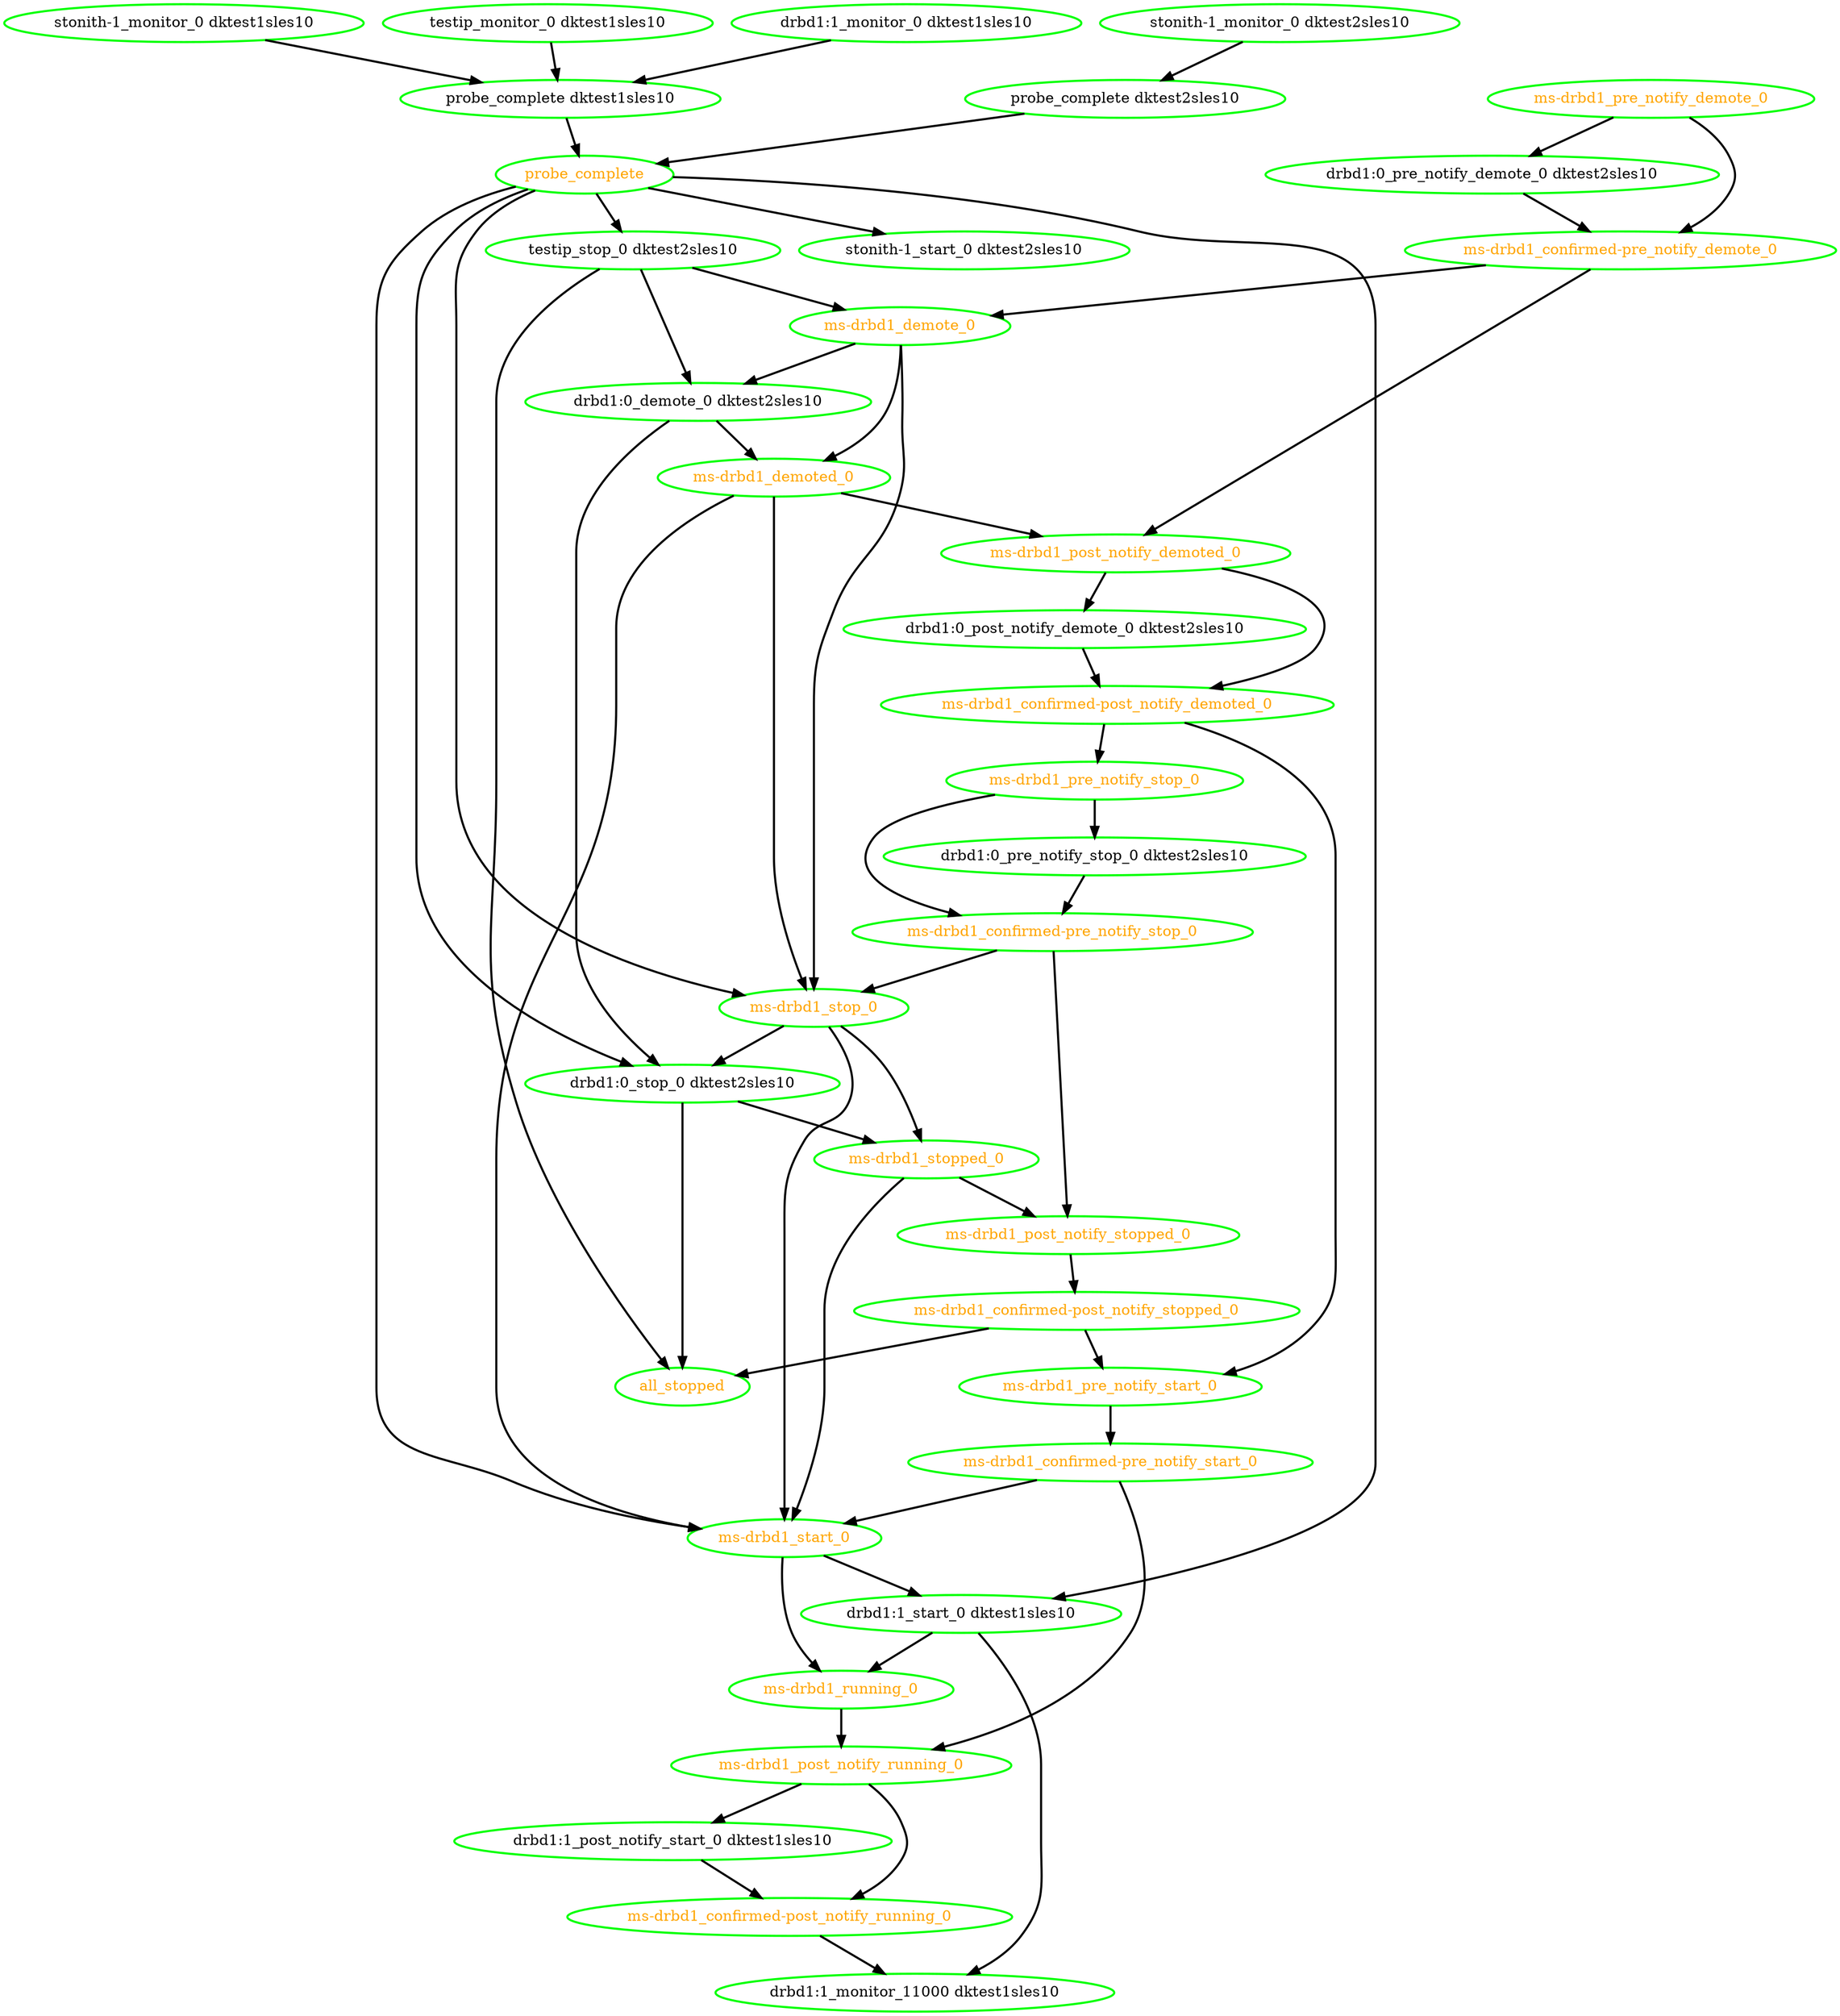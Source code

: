 digraph "g" {
"all_stopped" [ style=bold color="green" fontcolor="orange"  ]
"drbd1:0_demote_0 dktest2sles10" -> "drbd1:0_stop_0 dktest2sles10" [ style = bold]
"drbd1:0_demote_0 dktest2sles10" -> "ms-drbd1_demoted_0" [ style = bold]
"drbd1:0_demote_0 dktest2sles10" [ style=bold color="green" fontcolor="black"  ]
"drbd1:0_post_notify_demote_0 dktest2sles10" -> "ms-drbd1_confirmed-post_notify_demoted_0" [ style = bold]
"drbd1:0_post_notify_demote_0 dktest2sles10" [ style=bold color="green" fontcolor="black"  ]
"drbd1:0_pre_notify_demote_0 dktest2sles10" -> "ms-drbd1_confirmed-pre_notify_demote_0" [ style = bold]
"drbd1:0_pre_notify_demote_0 dktest2sles10" [ style=bold color="green" fontcolor="black"  ]
"drbd1:0_pre_notify_stop_0 dktest2sles10" -> "ms-drbd1_confirmed-pre_notify_stop_0" [ style = bold]
"drbd1:0_pre_notify_stop_0 dktest2sles10" [ style=bold color="green" fontcolor="black"  ]
"drbd1:0_stop_0 dktest2sles10" -> "all_stopped" [ style = bold]
"drbd1:0_stop_0 dktest2sles10" -> "ms-drbd1_stopped_0" [ style = bold]
"drbd1:0_stop_0 dktest2sles10" [ style=bold color="green" fontcolor="black"  ]
"drbd1:1_monitor_0 dktest1sles10" -> "probe_complete dktest1sles10" [ style = bold]
"drbd1:1_monitor_0 dktest1sles10" [ style=bold color="green" fontcolor="black"  ]
"drbd1:1_monitor_11000 dktest1sles10" [ style=bold color="green" fontcolor="black"  ]
"drbd1:1_post_notify_start_0 dktest1sles10" -> "ms-drbd1_confirmed-post_notify_running_0" [ style = bold]
"drbd1:1_post_notify_start_0 dktest1sles10" [ style=bold color="green" fontcolor="black"  ]
"drbd1:1_start_0 dktest1sles10" -> "drbd1:1_monitor_11000 dktest1sles10" [ style = bold]
"drbd1:1_start_0 dktest1sles10" -> "ms-drbd1_running_0" [ style = bold]
"drbd1:1_start_0 dktest1sles10" [ style=bold color="green" fontcolor="black"  ]
"ms-drbd1_confirmed-post_notify_demoted_0" -> "ms-drbd1_pre_notify_start_0" [ style = bold]
"ms-drbd1_confirmed-post_notify_demoted_0" -> "ms-drbd1_pre_notify_stop_0" [ style = bold]
"ms-drbd1_confirmed-post_notify_demoted_0" [ style=bold color="green" fontcolor="orange"  ]
"ms-drbd1_confirmed-post_notify_running_0" -> "drbd1:1_monitor_11000 dktest1sles10" [ style = bold]
"ms-drbd1_confirmed-post_notify_running_0" [ style=bold color="green" fontcolor="orange"  ]
"ms-drbd1_confirmed-post_notify_stopped_0" -> "all_stopped" [ style = bold]
"ms-drbd1_confirmed-post_notify_stopped_0" -> "ms-drbd1_pre_notify_start_0" [ style = bold]
"ms-drbd1_confirmed-post_notify_stopped_0" [ style=bold color="green" fontcolor="orange"  ]
"ms-drbd1_confirmed-pre_notify_demote_0" -> "ms-drbd1_demote_0" [ style = bold]
"ms-drbd1_confirmed-pre_notify_demote_0" -> "ms-drbd1_post_notify_demoted_0" [ style = bold]
"ms-drbd1_confirmed-pre_notify_demote_0" [ style=bold color="green" fontcolor="orange"  ]
"ms-drbd1_confirmed-pre_notify_start_0" -> "ms-drbd1_post_notify_running_0" [ style = bold]
"ms-drbd1_confirmed-pre_notify_start_0" -> "ms-drbd1_start_0" [ style = bold]
"ms-drbd1_confirmed-pre_notify_start_0" [ style=bold color="green" fontcolor="orange"  ]
"ms-drbd1_confirmed-pre_notify_stop_0" -> "ms-drbd1_post_notify_stopped_0" [ style = bold]
"ms-drbd1_confirmed-pre_notify_stop_0" -> "ms-drbd1_stop_0" [ style = bold]
"ms-drbd1_confirmed-pre_notify_stop_0" [ style=bold color="green" fontcolor="orange"  ]
"ms-drbd1_demote_0" -> "drbd1:0_demote_0 dktest2sles10" [ style = bold]
"ms-drbd1_demote_0" -> "ms-drbd1_demoted_0" [ style = bold]
"ms-drbd1_demote_0" -> "ms-drbd1_stop_0" [ style = bold]
"ms-drbd1_demote_0" [ style=bold color="green" fontcolor="orange"  ]
"ms-drbd1_demoted_0" -> "ms-drbd1_post_notify_demoted_0" [ style = bold]
"ms-drbd1_demoted_0" -> "ms-drbd1_start_0" [ style = bold]
"ms-drbd1_demoted_0" -> "ms-drbd1_stop_0" [ style = bold]
"ms-drbd1_demoted_0" [ style=bold color="green" fontcolor="orange"  ]
"ms-drbd1_post_notify_demoted_0" -> "drbd1:0_post_notify_demote_0 dktest2sles10" [ style = bold]
"ms-drbd1_post_notify_demoted_0" -> "ms-drbd1_confirmed-post_notify_demoted_0" [ style = bold]
"ms-drbd1_post_notify_demoted_0" [ style=bold color="green" fontcolor="orange"  ]
"ms-drbd1_post_notify_running_0" -> "drbd1:1_post_notify_start_0 dktest1sles10" [ style = bold]
"ms-drbd1_post_notify_running_0" -> "ms-drbd1_confirmed-post_notify_running_0" [ style = bold]
"ms-drbd1_post_notify_running_0" [ style=bold color="green" fontcolor="orange"  ]
"ms-drbd1_post_notify_stopped_0" -> "ms-drbd1_confirmed-post_notify_stopped_0" [ style = bold]
"ms-drbd1_post_notify_stopped_0" [ style=bold color="green" fontcolor="orange"  ]
"ms-drbd1_pre_notify_demote_0" -> "drbd1:0_pre_notify_demote_0 dktest2sles10" [ style = bold]
"ms-drbd1_pre_notify_demote_0" -> "ms-drbd1_confirmed-pre_notify_demote_0" [ style = bold]
"ms-drbd1_pre_notify_demote_0" [ style=bold color="green" fontcolor="orange"  ]
"ms-drbd1_pre_notify_start_0" -> "ms-drbd1_confirmed-pre_notify_start_0" [ style = bold]
"ms-drbd1_pre_notify_start_0" [ style=bold color="green" fontcolor="orange"  ]
"ms-drbd1_pre_notify_stop_0" -> "drbd1:0_pre_notify_stop_0 dktest2sles10" [ style = bold]
"ms-drbd1_pre_notify_stop_0" -> "ms-drbd1_confirmed-pre_notify_stop_0" [ style = bold]
"ms-drbd1_pre_notify_stop_0" [ style=bold color="green" fontcolor="orange"  ]
"ms-drbd1_running_0" -> "ms-drbd1_post_notify_running_0" [ style = bold]
"ms-drbd1_running_0" [ style=bold color="green" fontcolor="orange"  ]
"ms-drbd1_start_0" -> "drbd1:1_start_0 dktest1sles10" [ style = bold]
"ms-drbd1_start_0" -> "ms-drbd1_running_0" [ style = bold]
"ms-drbd1_start_0" [ style=bold color="green" fontcolor="orange"  ]
"ms-drbd1_stop_0" -> "drbd1:0_stop_0 dktest2sles10" [ style = bold]
"ms-drbd1_stop_0" -> "ms-drbd1_start_0" [ style = bold]
"ms-drbd1_stop_0" -> "ms-drbd1_stopped_0" [ style = bold]
"ms-drbd1_stop_0" [ style=bold color="green" fontcolor="orange"  ]
"ms-drbd1_stopped_0" -> "ms-drbd1_post_notify_stopped_0" [ style = bold]
"ms-drbd1_stopped_0" -> "ms-drbd1_start_0" [ style = bold]
"ms-drbd1_stopped_0" [ style=bold color="green" fontcolor="orange"  ]
"probe_complete dktest1sles10" -> "probe_complete" [ style = bold]
"probe_complete dktest1sles10" [ style=bold color="green" fontcolor="black"  ]
"probe_complete dktest2sles10" -> "probe_complete" [ style = bold]
"probe_complete dktest2sles10" [ style=bold color="green" fontcolor="black"  ]
"probe_complete" -> "drbd1:0_stop_0 dktest2sles10" [ style = bold]
"probe_complete" -> "drbd1:1_start_0 dktest1sles10" [ style = bold]
"probe_complete" -> "ms-drbd1_start_0" [ style = bold]
"probe_complete" -> "ms-drbd1_stop_0" [ style = bold]
"probe_complete" -> "stonith-1_start_0 dktest2sles10" [ style = bold]
"probe_complete" -> "testip_stop_0 dktest2sles10" [ style = bold]
"probe_complete" [ style=bold color="green" fontcolor="orange"  ]
"stonith-1_monitor_0 dktest1sles10" -> "probe_complete dktest1sles10" [ style = bold]
"stonith-1_monitor_0 dktest1sles10" [ style=bold color="green" fontcolor="black"  ]
"stonith-1_monitor_0 dktest2sles10" -> "probe_complete dktest2sles10" [ style = bold]
"stonith-1_monitor_0 dktest2sles10" [ style=bold color="green" fontcolor="black"  ]
"stonith-1_start_0 dktest2sles10" [ style=bold color="green" fontcolor="black"  ]
"testip_monitor_0 dktest1sles10" -> "probe_complete dktest1sles10" [ style = bold]
"testip_monitor_0 dktest1sles10" [ style=bold color="green" fontcolor="black"  ]
"testip_stop_0 dktest2sles10" -> "all_stopped" [ style = bold]
"testip_stop_0 dktest2sles10" -> "drbd1:0_demote_0 dktest2sles10" [ style = bold]
"testip_stop_0 dktest2sles10" -> "ms-drbd1_demote_0" [ style = bold]
"testip_stop_0 dktest2sles10" [ style=bold color="green" fontcolor="black"  ]
}
